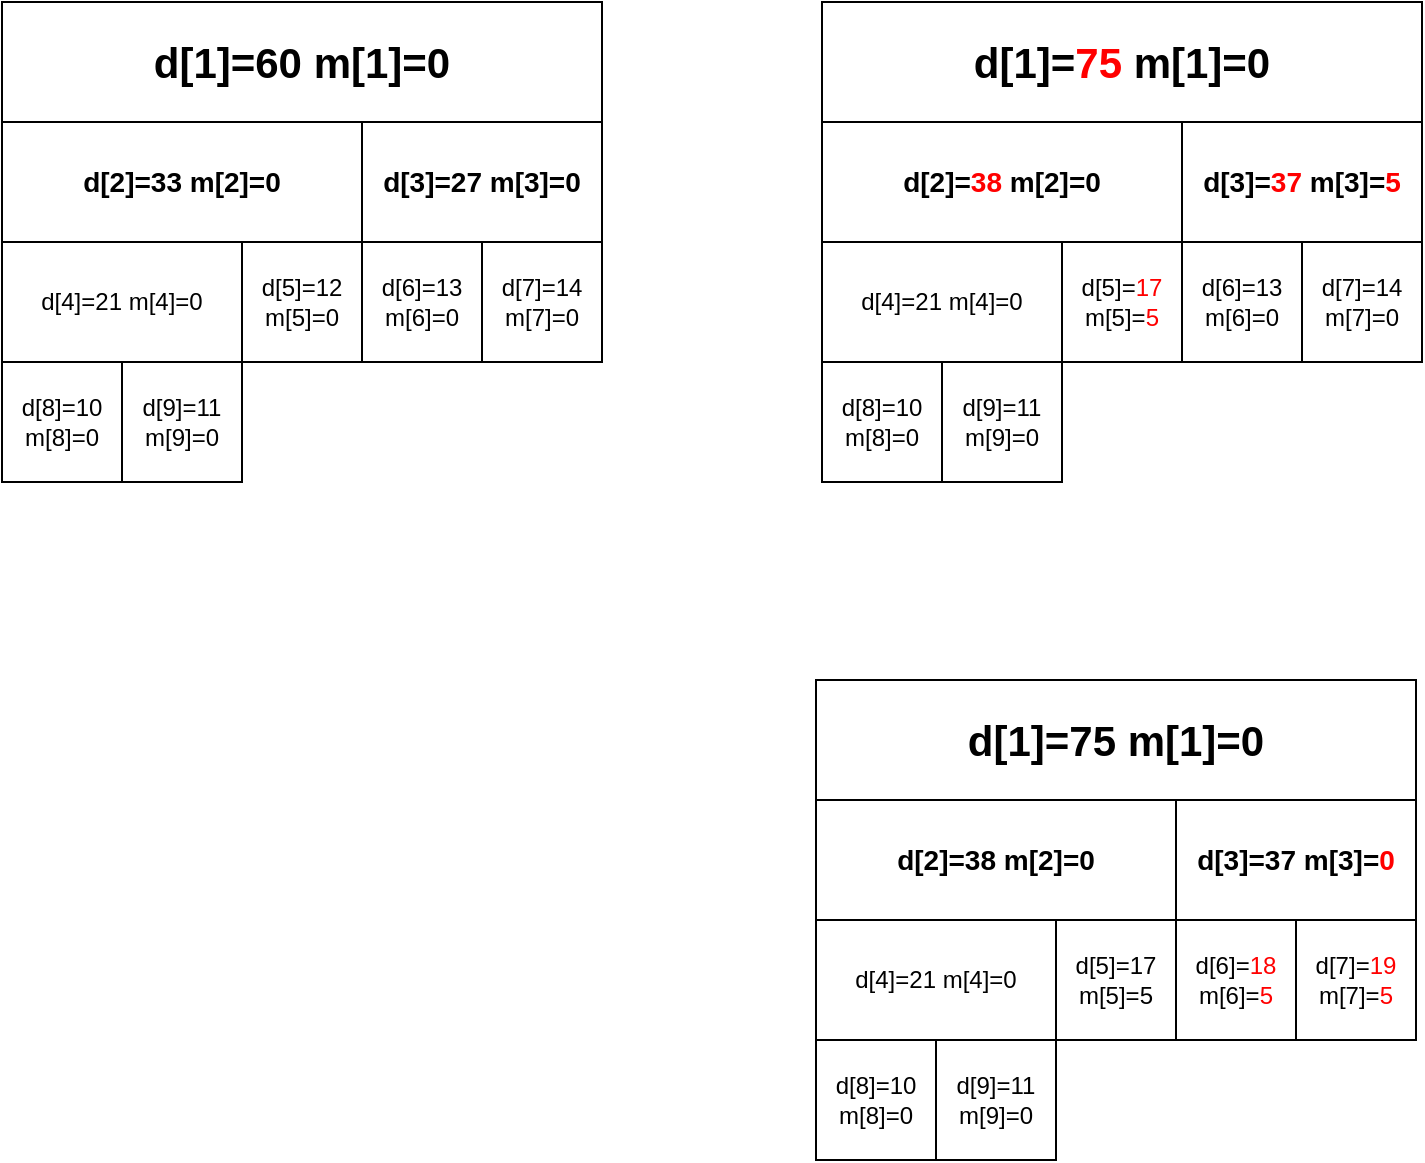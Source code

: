 <mxfile version="20.2.5" type="github">
  <diagram id="9edvrSUWrmSlcZn-se-Z" name="第 1 页">
    <mxGraphModel dx="680" dy="412" grid="0" gridSize="10" guides="1" tooltips="1" connect="1" arrows="1" fold="1" page="1" pageScale="1" pageWidth="827" pageHeight="1169" math="0" shadow="0">
      <root>
        <mxCell id="0" />
        <mxCell id="1" parent="0" />
        <mxCell id="bQWMT__8ahmgp1ui6LJc-14" value="&lt;span style=&quot;font-size: 21px;&quot;&gt;&lt;font style=&quot;font-size: 21px;&quot;&gt;d[1]=60 m[1]=0&lt;/font&gt;&lt;/span&gt;" style="rounded=0;whiteSpace=wrap;html=1;fontSize=21;fontStyle=1" vertex="1" parent="1">
          <mxGeometry x="10" y="290" width="300" height="60" as="geometry" />
        </mxCell>
        <mxCell id="bQWMT__8ahmgp1ui6LJc-15" value="d[2]=33 m[2]=0" style="whiteSpace=wrap;html=1;rounded=0;fontStyle=1;fontSize=14;" vertex="1" parent="1">
          <mxGeometry x="10" y="350" width="180" height="60" as="geometry" />
        </mxCell>
        <mxCell id="bQWMT__8ahmgp1ui6LJc-17" value="d[3]=27 m[3]=0" style="whiteSpace=wrap;html=1;rounded=0;fontStyle=1;fontSize=14;" vertex="1" parent="1">
          <mxGeometry x="190" y="350" width="120" height="60" as="geometry" />
        </mxCell>
        <mxCell id="bQWMT__8ahmgp1ui6LJc-22" value="d[4]=21 m[4]=0" style="whiteSpace=wrap;html=1;rounded=0;" vertex="1" parent="1">
          <mxGeometry x="10" y="410" width="120" height="60" as="geometry" />
        </mxCell>
        <mxCell id="bQWMT__8ahmgp1ui6LJc-26" value="d[5]=12 m[5]=0" style="whiteSpace=wrap;html=1;rounded=0;" vertex="1" parent="1">
          <mxGeometry x="130" y="410" width="60" height="60" as="geometry" />
        </mxCell>
        <mxCell id="bQWMT__8ahmgp1ui6LJc-30" value="d[7]=14 m[7]=0" style="whiteSpace=wrap;html=1;rounded=0;" vertex="1" parent="1">
          <mxGeometry x="250" y="410" width="60" height="60" as="geometry" />
        </mxCell>
        <mxCell id="bQWMT__8ahmgp1ui6LJc-35" value="d[6]=13 m[6]=0" style="whiteSpace=wrap;html=1;rounded=0;" vertex="1" parent="1">
          <mxGeometry x="190" y="410" width="60" height="60" as="geometry" />
        </mxCell>
        <mxCell id="bQWMT__8ahmgp1ui6LJc-37" value="d[8]=10 m[8]=0" style="whiteSpace=wrap;html=1;rounded=0;" vertex="1" parent="1">
          <mxGeometry x="10" y="470" width="60" height="60" as="geometry" />
        </mxCell>
        <mxCell id="bQWMT__8ahmgp1ui6LJc-39" value="d[9]=11 m[9]=0" style="whiteSpace=wrap;html=1;rounded=0;" vertex="1" parent="1">
          <mxGeometry x="70" y="470" width="60" height="60" as="geometry" />
        </mxCell>
        <mxCell id="bQWMT__8ahmgp1ui6LJc-41" value="&lt;span style=&quot;font-size: 21px;&quot;&gt;&lt;font style=&quot;font-size: 21px;&quot;&gt;d[1]=&lt;font color=&quot;#ff0000&quot;&gt;75&lt;/font&gt; m[1]=0&lt;/font&gt;&lt;/span&gt;" style="rounded=0;whiteSpace=wrap;html=1;fontSize=21;fontStyle=1" vertex="1" parent="1">
          <mxGeometry x="420" y="290" width="300" height="60" as="geometry" />
        </mxCell>
        <mxCell id="bQWMT__8ahmgp1ui6LJc-42" value="d[2]=&lt;font color=&quot;#ff0000&quot;&gt;38&lt;/font&gt; m[2]=0" style="whiteSpace=wrap;html=1;rounded=0;fontStyle=1;fontSize=14;" vertex="1" parent="1">
          <mxGeometry x="420" y="350" width="180" height="60" as="geometry" />
        </mxCell>
        <mxCell id="bQWMT__8ahmgp1ui6LJc-43" value="d[3]=&lt;font color=&quot;#ff0000&quot;&gt;37&lt;/font&gt; m[3]=&lt;font color=&quot;#ff0000&quot;&gt;5&lt;/font&gt;" style="whiteSpace=wrap;html=1;rounded=0;fontStyle=1;fontSize=14;" vertex="1" parent="1">
          <mxGeometry x="600" y="350" width="120" height="60" as="geometry" />
        </mxCell>
        <mxCell id="bQWMT__8ahmgp1ui6LJc-44" value="d[4]=21 m[4]=0" style="whiteSpace=wrap;html=1;rounded=0;" vertex="1" parent="1">
          <mxGeometry x="420" y="410" width="120" height="60" as="geometry" />
        </mxCell>
        <mxCell id="bQWMT__8ahmgp1ui6LJc-45" value="d[5]=&lt;font color=&quot;#ff0000&quot;&gt;17&lt;/font&gt; m[5]=&lt;font color=&quot;#ff0000&quot;&gt;5&lt;/font&gt;" style="whiteSpace=wrap;html=1;rounded=0;" vertex="1" parent="1">
          <mxGeometry x="540" y="410" width="60" height="60" as="geometry" />
        </mxCell>
        <mxCell id="bQWMT__8ahmgp1ui6LJc-46" value="d[7]=14 m[7]=0" style="whiteSpace=wrap;html=1;rounded=0;" vertex="1" parent="1">
          <mxGeometry x="660" y="410" width="60" height="60" as="geometry" />
        </mxCell>
        <mxCell id="bQWMT__8ahmgp1ui6LJc-47" value="d[6]=13 m[6]=0" style="whiteSpace=wrap;html=1;rounded=0;" vertex="1" parent="1">
          <mxGeometry x="600" y="410" width="60" height="60" as="geometry" />
        </mxCell>
        <mxCell id="bQWMT__8ahmgp1ui6LJc-48" value="d[8]=10 m[8]=0" style="whiteSpace=wrap;html=1;rounded=0;" vertex="1" parent="1">
          <mxGeometry x="420" y="470" width="60" height="60" as="geometry" />
        </mxCell>
        <mxCell id="bQWMT__8ahmgp1ui6LJc-49" value="d[9]=11 m[9]=0" style="whiteSpace=wrap;html=1;rounded=0;" vertex="1" parent="1">
          <mxGeometry x="480" y="470" width="60" height="60" as="geometry" />
        </mxCell>
        <mxCell id="bQWMT__8ahmgp1ui6LJc-50" value="&lt;span style=&quot;font-size: 21px;&quot;&gt;&lt;font style=&quot;font-size: 21px;&quot;&gt;d[1]=&lt;font&gt;75&lt;/font&gt; m[1]=0&lt;/font&gt;&lt;/span&gt;" style="rounded=0;whiteSpace=wrap;html=1;fontSize=21;fontStyle=1;fontColor=#000000;" vertex="1" parent="1">
          <mxGeometry x="417" y="629" width="300" height="60" as="geometry" />
        </mxCell>
        <mxCell id="bQWMT__8ahmgp1ui6LJc-51" value="d[2]=&lt;font&gt;38&lt;/font&gt; m[2]=0" style="whiteSpace=wrap;html=1;rounded=0;fontStyle=1;fontSize=14;fontColor=#000000;" vertex="1" parent="1">
          <mxGeometry x="417" y="689" width="180" height="60" as="geometry" />
        </mxCell>
        <mxCell id="bQWMT__8ahmgp1ui6LJc-52" value="d[3]=&lt;font&gt;37&lt;/font&gt; m[3]=&lt;font color=&quot;#ff0000&quot;&gt;0&lt;/font&gt;" style="whiteSpace=wrap;html=1;rounded=0;fontStyle=1;fontSize=14;fontColor=#000000;" vertex="1" parent="1">
          <mxGeometry x="597" y="689" width="120" height="60" as="geometry" />
        </mxCell>
        <mxCell id="bQWMT__8ahmgp1ui6LJc-53" value="d[4]=21 m[4]=0" style="whiteSpace=wrap;html=1;rounded=0;fontColor=#000000;" vertex="1" parent="1">
          <mxGeometry x="417" y="749" width="120" height="60" as="geometry" />
        </mxCell>
        <mxCell id="bQWMT__8ahmgp1ui6LJc-54" value="d[5]=&lt;font&gt;17&lt;/font&gt; m[5]=&lt;font&gt;5&lt;/font&gt;" style="whiteSpace=wrap;html=1;rounded=0;fontColor=#000000;" vertex="1" parent="1">
          <mxGeometry x="537" y="749" width="60" height="60" as="geometry" />
        </mxCell>
        <mxCell id="bQWMT__8ahmgp1ui6LJc-55" value="d[7]=&lt;font color=&quot;#ff0000&quot;&gt;19&lt;/font&gt; m[7]=&lt;font color=&quot;#ff0000&quot;&gt;5&lt;/font&gt;" style="whiteSpace=wrap;html=1;rounded=0;fontColor=#000000;" vertex="1" parent="1">
          <mxGeometry x="657" y="749" width="60" height="60" as="geometry" />
        </mxCell>
        <mxCell id="bQWMT__8ahmgp1ui6LJc-56" value="d[6]=&lt;font color=&quot;#ff0000&quot;&gt;18&lt;/font&gt; m[6]=&lt;font color=&quot;#ff0000&quot;&gt;5&lt;/font&gt;" style="whiteSpace=wrap;html=1;rounded=0;fontColor=#000000;" vertex="1" parent="1">
          <mxGeometry x="597" y="749" width="60" height="60" as="geometry" />
        </mxCell>
        <mxCell id="bQWMT__8ahmgp1ui6LJc-57" value="d[8]=10 m[8]=0" style="whiteSpace=wrap;html=1;rounded=0;fontColor=#000000;" vertex="1" parent="1">
          <mxGeometry x="417" y="809" width="60" height="60" as="geometry" />
        </mxCell>
        <mxCell id="bQWMT__8ahmgp1ui6LJc-58" value="d[9]=11 m[9]=0" style="whiteSpace=wrap;html=1;rounded=0;fontColor=#000000;" vertex="1" parent="1">
          <mxGeometry x="477" y="809" width="60" height="60" as="geometry" />
        </mxCell>
      </root>
    </mxGraphModel>
  </diagram>
</mxfile>
